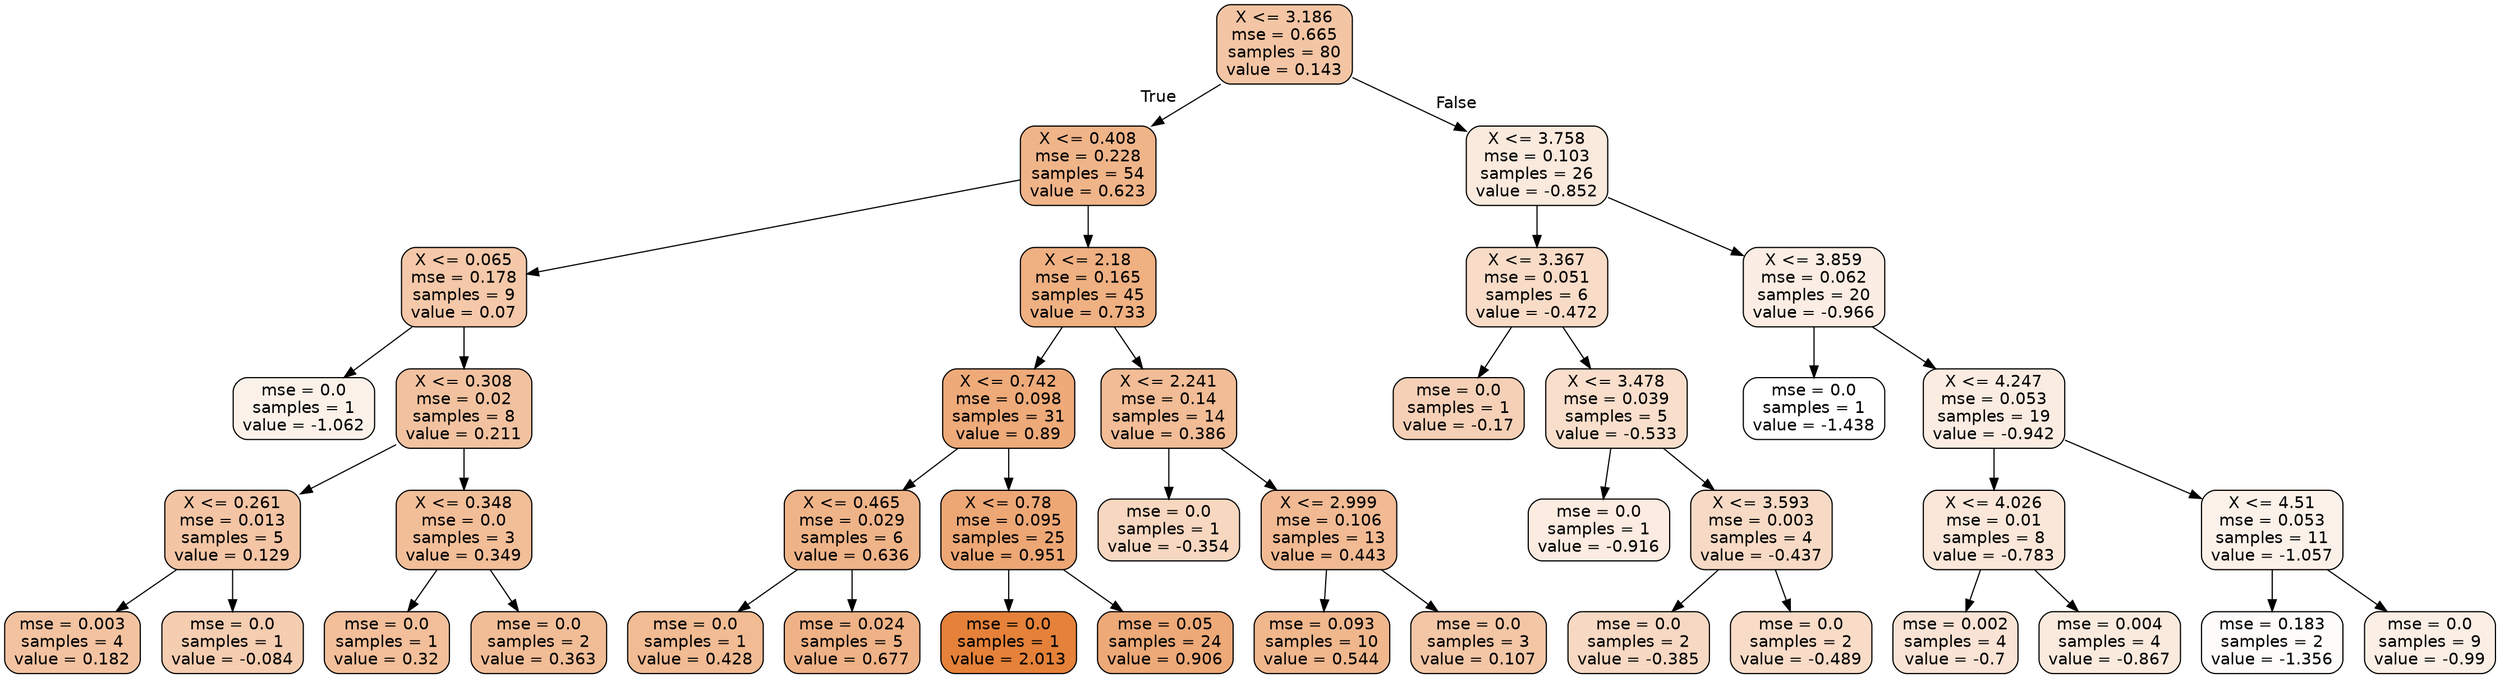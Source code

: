 digraph Tree {
node [shape=box, style="filled, rounded", color="black", fontname=helvetica] ;
edge [fontname=helvetica] ;
0 [label="X <= 3.186\nmse = 0.665\nsamples = 80\nvalue = 0.143", fillcolor="#e5813975"] ;
1 [label="X <= 0.408\nmse = 0.228\nsamples = 54\nvalue = 0.623", fillcolor="#e5813998"] ;
0 -> 1 [labeldistance=2.5, labelangle=45, headlabel="True"] ;
2 [label="X <= 0.065\nmse = 0.178\nsamples = 9\nvalue = 0.07", fillcolor="#e581396f"] ;
1 -> 2 ;
3 [label="mse = 0.0\nsamples = 1\nvalue = -1.062", fillcolor="#e581391c"] ;
2 -> 3 ;
4 [label="X <= 0.308\nmse = 0.02\nsamples = 8\nvalue = 0.211", fillcolor="#e581397a"] ;
2 -> 4 ;
5 [label="X <= 0.261\nmse = 0.013\nsamples = 5\nvalue = 0.129", fillcolor="#e5813974"] ;
4 -> 5 ;
6 [label="mse = 0.003\nsamples = 4\nvalue = 0.182", fillcolor="#e5813978"] ;
5 -> 6 ;
7 [label="mse = 0.0\nsamples = 1\nvalue = -0.084", fillcolor="#e5813964"] ;
5 -> 7 ;
8 [label="X <= 0.348\nmse = 0.0\nsamples = 3\nvalue = 0.349", fillcolor="#e5813984"] ;
4 -> 8 ;
9 [label="mse = 0.0\nsamples = 1\nvalue = 0.32", fillcolor="#e5813982"] ;
8 -> 9 ;
10 [label="mse = 0.0\nsamples = 2\nvalue = 0.363", fillcolor="#e5813985"] ;
8 -> 10 ;
11 [label="X <= 2.18\nmse = 0.165\nsamples = 45\nvalue = 0.733", fillcolor="#e58139a0"] ;
1 -> 11 ;
12 [label="X <= 0.742\nmse = 0.098\nsamples = 31\nvalue = 0.89", fillcolor="#e58139ac"] ;
11 -> 12 ;
13 [label="X <= 0.465\nmse = 0.029\nsamples = 6\nvalue = 0.636", fillcolor="#e5813999"] ;
12 -> 13 ;
14 [label="mse = 0.0\nsamples = 1\nvalue = 0.428", fillcolor="#e581398a"] ;
13 -> 14 ;
15 [label="mse = 0.024\nsamples = 5\nvalue = 0.677", fillcolor="#e581399c"] ;
13 -> 15 ;
16 [label="X <= 0.78\nmse = 0.095\nsamples = 25\nvalue = 0.951", fillcolor="#e58139b1"] ;
12 -> 16 ;
17 [label="mse = 0.0\nsamples = 1\nvalue = 2.013", fillcolor="#e58139ff"] ;
16 -> 17 ;
18 [label="mse = 0.05\nsamples = 24\nvalue = 0.906", fillcolor="#e58139ad"] ;
16 -> 18 ;
19 [label="X <= 2.241\nmse = 0.14\nsamples = 14\nvalue = 0.386", fillcolor="#e5813987"] ;
11 -> 19 ;
20 [label="mse = 0.0\nsamples = 1\nvalue = -0.354", fillcolor="#e5813950"] ;
19 -> 20 ;
21 [label="X <= 2.999\nmse = 0.106\nsamples = 13\nvalue = 0.443", fillcolor="#e581398b"] ;
19 -> 21 ;
22 [label="mse = 0.093\nsamples = 10\nvalue = 0.544", fillcolor="#e5813992"] ;
21 -> 22 ;
23 [label="mse = 0.0\nsamples = 3\nvalue = 0.107", fillcolor="#e5813972"] ;
21 -> 23 ;
24 [label="X <= 3.758\nmse = 0.103\nsamples = 26\nvalue = -0.852", fillcolor="#e581392b"] ;
0 -> 24 [labeldistance=2.5, labelangle=-45, headlabel="False"] ;
25 [label="X <= 3.367\nmse = 0.051\nsamples = 6\nvalue = -0.472", fillcolor="#e5813947"] ;
24 -> 25 ;
26 [label="mse = 0.0\nsamples = 1\nvalue = -0.17", fillcolor="#e581395e"] ;
25 -> 26 ;
27 [label="X <= 3.478\nmse = 0.039\nsamples = 5\nvalue = -0.533", fillcolor="#e5813943"] ;
25 -> 27 ;
28 [label="mse = 0.0\nsamples = 1\nvalue = -0.916", fillcolor="#e5813927"] ;
27 -> 28 ;
29 [label="X <= 3.593\nmse = 0.003\nsamples = 4\nvalue = -0.437", fillcolor="#e581394a"] ;
27 -> 29 ;
30 [label="mse = 0.0\nsamples = 2\nvalue = -0.385", fillcolor="#e581394e"] ;
29 -> 30 ;
31 [label="mse = 0.0\nsamples = 2\nvalue = -0.489", fillcolor="#e5813946"] ;
29 -> 31 ;
32 [label="X <= 3.859\nmse = 0.062\nsamples = 20\nvalue = -0.966", fillcolor="#e5813923"] ;
24 -> 32 ;
33 [label="mse = 0.0\nsamples = 1\nvalue = -1.438", fillcolor="#e5813900"] ;
32 -> 33 ;
34 [label="X <= 4.247\nmse = 0.053\nsamples = 19\nvalue = -0.942", fillcolor="#e5813925"] ;
32 -> 34 ;
35 [label="X <= 4.026\nmse = 0.01\nsamples = 8\nvalue = -0.783", fillcolor="#e5813930"] ;
34 -> 35 ;
36 [label="mse = 0.002\nsamples = 4\nvalue = -0.7", fillcolor="#e5813937"] ;
35 -> 36 ;
37 [label="mse = 0.004\nsamples = 4\nvalue = -0.867", fillcolor="#e581392a"] ;
35 -> 37 ;
38 [label="X <= 4.51\nmse = 0.053\nsamples = 11\nvalue = -1.057", fillcolor="#e581391c"] ;
34 -> 38 ;
39 [label="mse = 0.183\nsamples = 2\nvalue = -1.356", fillcolor="#e5813906"] ;
38 -> 39 ;
40 [label="mse = 0.0\nsamples = 9\nvalue = -0.99", fillcolor="#e5813921"] ;
38 -> 40 ;
}